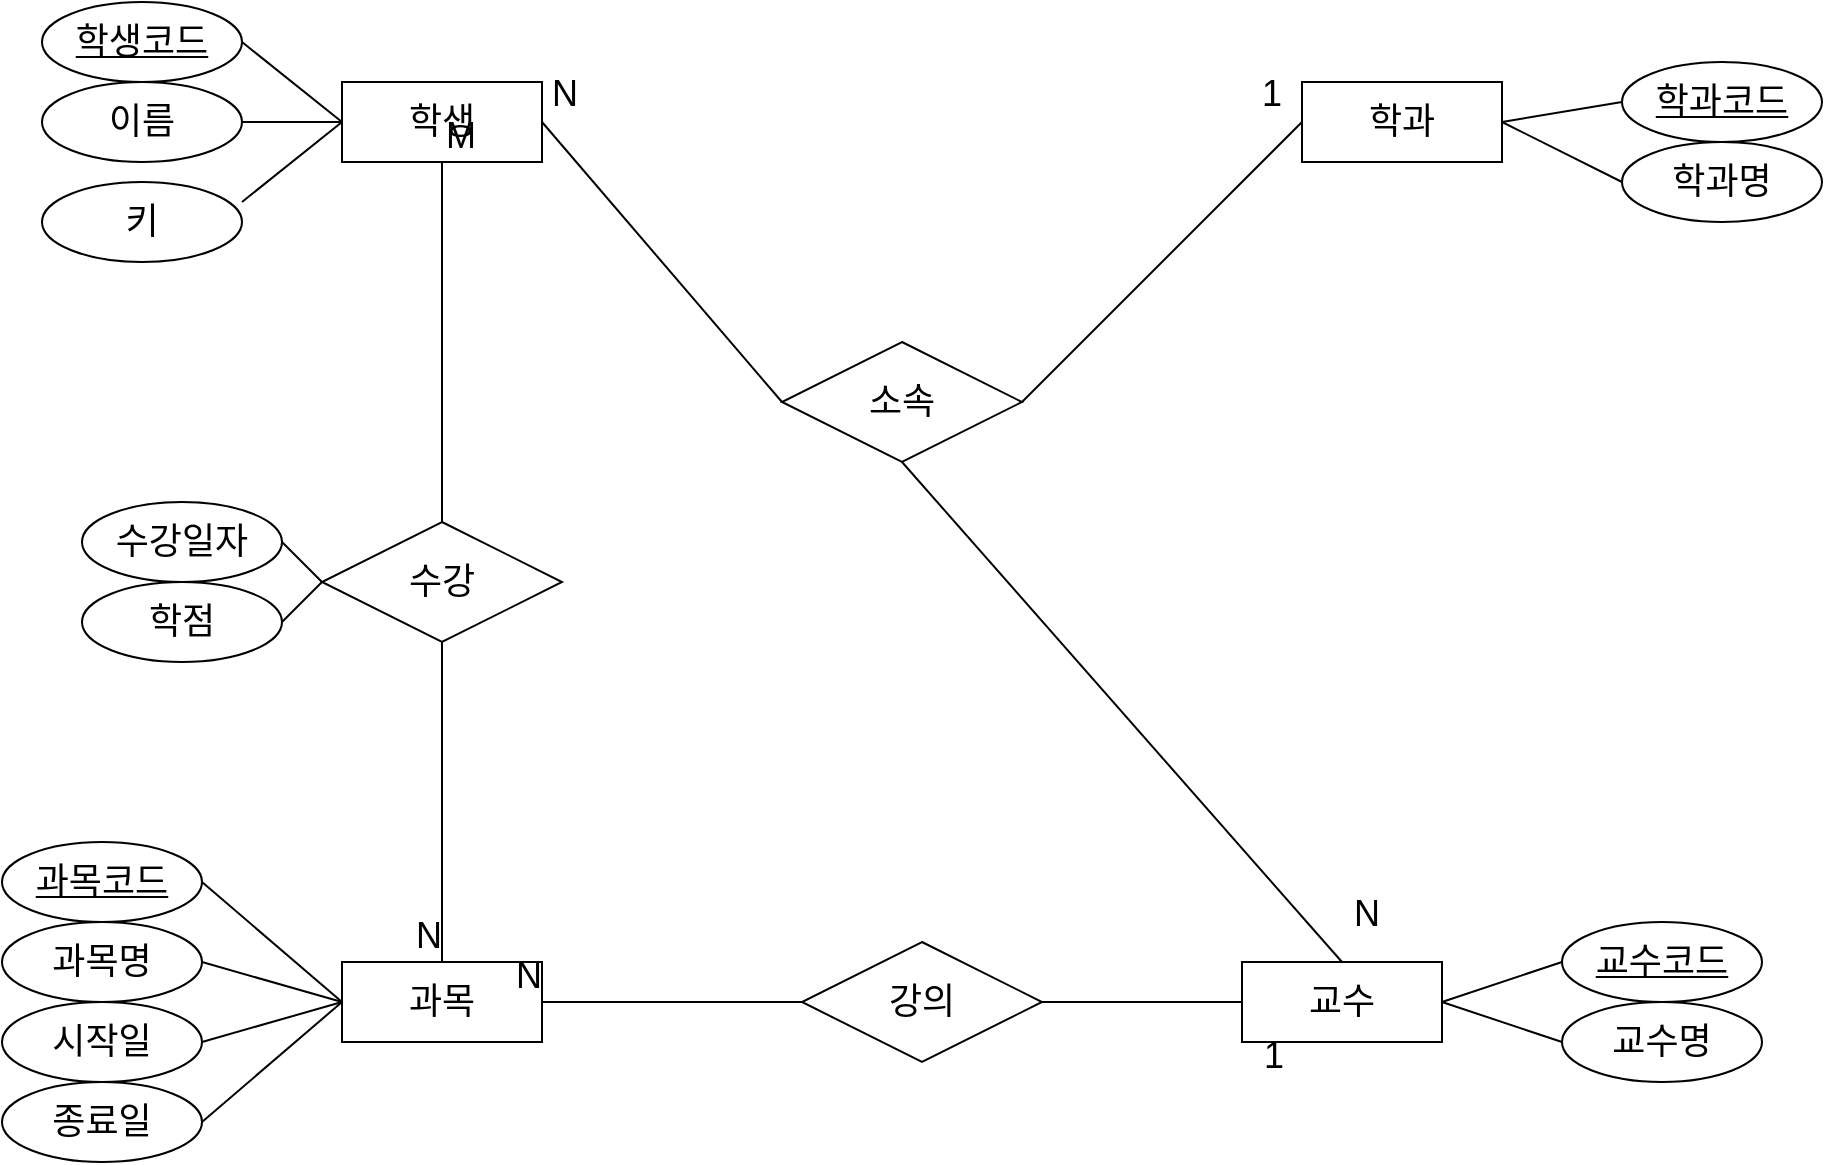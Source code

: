 <mxfile>
    <diagram id="RU61Vv3pnOPvhKAIiv8E" name="Page-1">
        <mxGraphModel grid="1" page="1" gridSize="10" guides="1" tooltips="1" connect="1" arrows="1" fold="1" pageScale="1" pageWidth="850" pageHeight="1100" math="0" shadow="0">
            <root>
                <mxCell id="0"/>
                <mxCell id="1" parent="0"/>
                <mxCell id="4" value="교수명" style="ellipse;whiteSpace=wrap;html=1;align=center;fontSize=18;" vertex="1" parent="1">
                    <mxGeometry x="790" y="570" width="100" height="40" as="geometry"/>
                </mxCell>
                <mxCell id="10" value="교수" style="whiteSpace=wrap;html=1;align=center;fontSize=18;" vertex="1" parent="1">
                    <mxGeometry x="630" y="550" width="100" height="40" as="geometry"/>
                </mxCell>
                <mxCell id="11" value="교수코드" style="ellipse;whiteSpace=wrap;html=1;align=center;fontStyle=4;fontSize=18;" vertex="1" parent="1">
                    <mxGeometry x="790" y="530" width="100" height="40" as="geometry"/>
                </mxCell>
                <mxCell id="17" value="" style="endArrow=none;html=1;rounded=0;fontSize=18;exitX=0;exitY=0.5;exitDx=0;exitDy=0;entryX=1;entryY=0.5;entryDx=0;entryDy=0;" edge="1" parent="1" source="4" target="10">
                    <mxGeometry relative="1" as="geometry">
                        <mxPoint x="830" y="260" as="sourcePoint"/>
                        <mxPoint x="720" y="360" as="targetPoint"/>
                    </mxGeometry>
                </mxCell>
                <mxCell id="18" value="" style="endArrow=none;html=1;rounded=0;fontSize=18;exitX=0;exitY=0.5;exitDx=0;exitDy=0;entryX=1;entryY=0.5;entryDx=0;entryDy=0;" edge="1" parent="1" source="11" target="10">
                    <mxGeometry relative="1" as="geometry">
                        <mxPoint x="830" y="260" as="sourcePoint"/>
                        <mxPoint x="990" y="260" as="targetPoint"/>
                    </mxGeometry>
                </mxCell>
                <mxCell id="22" value="학과명" style="ellipse;whiteSpace=wrap;html=1;align=center;fontSize=18;" vertex="1" parent="1">
                    <mxGeometry x="820" y="140" width="100" height="40" as="geometry"/>
                </mxCell>
                <mxCell id="23" value="학과" style="whiteSpace=wrap;html=1;align=center;fontSize=18;" vertex="1" parent="1">
                    <mxGeometry x="660" y="110" width="100" height="40" as="geometry"/>
                </mxCell>
                <mxCell id="24" value="학과코드" style="ellipse;whiteSpace=wrap;html=1;align=center;fontStyle=4;fontSize=18;" vertex="1" parent="1">
                    <mxGeometry x="820" y="100" width="100" height="40" as="geometry"/>
                </mxCell>
                <mxCell id="25" value="" style="endArrow=none;html=1;rounded=0;fontSize=18;exitX=0;exitY=0.5;exitDx=0;exitDy=0;entryX=1;entryY=0.5;entryDx=0;entryDy=0;" edge="1" source="22" target="23" parent="1">
                    <mxGeometry relative="1" as="geometry">
                        <mxPoint x="880" y="50" as="sourcePoint"/>
                        <mxPoint x="1040" y="50" as="targetPoint"/>
                    </mxGeometry>
                </mxCell>
                <mxCell id="26" value="" style="endArrow=none;html=1;rounded=0;fontSize=18;exitX=0;exitY=0.5;exitDx=0;exitDy=0;entryX=1;entryY=0.5;entryDx=0;entryDy=0;" edge="1" source="24" target="23" parent="1">
                    <mxGeometry relative="1" as="geometry">
                        <mxPoint x="880" y="50" as="sourcePoint"/>
                        <mxPoint x="1040" y="50" as="targetPoint"/>
                    </mxGeometry>
                </mxCell>
                <mxCell id="27" value="이름" style="ellipse;whiteSpace=wrap;html=1;align=center;fontSize=18;" vertex="1" parent="1">
                    <mxGeometry x="30" y="110" width="100" height="40" as="geometry"/>
                </mxCell>
                <mxCell id="28" value="학생" style="whiteSpace=wrap;html=1;align=center;fontSize=18;" vertex="1" parent="1">
                    <mxGeometry x="180" y="110" width="100" height="40" as="geometry"/>
                </mxCell>
                <mxCell id="29" value="학생코드" style="ellipse;whiteSpace=wrap;html=1;align=center;fontStyle=4;fontSize=18;" vertex="1" parent="1">
                    <mxGeometry x="30" y="70" width="100" height="40" as="geometry"/>
                </mxCell>
                <mxCell id="30" value="" style="endArrow=none;html=1;rounded=0;fontSize=18;exitX=1;exitY=0.5;exitDx=0;exitDy=0;entryX=0;entryY=0.5;entryDx=0;entryDy=0;" edge="1" source="27" target="28" parent="1">
                    <mxGeometry relative="1" as="geometry">
                        <mxPoint x="390" y="30" as="sourcePoint"/>
                        <mxPoint x="550" y="30" as="targetPoint"/>
                    </mxGeometry>
                </mxCell>
                <mxCell id="31" value="" style="endArrow=none;html=1;rounded=0;fontSize=18;exitX=1;exitY=0.5;exitDx=0;exitDy=0;entryX=0;entryY=0.5;entryDx=0;entryDy=0;" edge="1" source="29" target="28" parent="1">
                    <mxGeometry relative="1" as="geometry">
                        <mxPoint x="390" y="30" as="sourcePoint"/>
                        <mxPoint x="550" y="30" as="targetPoint"/>
                    </mxGeometry>
                </mxCell>
                <mxCell id="32" value="키" style="ellipse;whiteSpace=wrap;html=1;align=center;fontSize=18;" vertex="1" parent="1">
                    <mxGeometry x="30" y="160" width="100" height="40" as="geometry"/>
                </mxCell>
                <mxCell id="33" value="" style="endArrow=none;html=1;rounded=0;fontSize=18;exitX=1;exitY=0.5;exitDx=0;exitDy=0;entryX=0;entryY=0.5;entryDx=0;entryDy=0;" edge="1" parent="1" target="28">
                    <mxGeometry relative="1" as="geometry">
                        <mxPoint x="130.0" y="170" as="sourcePoint"/>
                        <mxPoint x="270" y="210" as="targetPoint"/>
                    </mxGeometry>
                </mxCell>
                <mxCell id="34" value="과목명" style="ellipse;whiteSpace=wrap;html=1;align=center;fontSize=18;" vertex="1" parent="1">
                    <mxGeometry x="10" y="530" width="100" height="40" as="geometry"/>
                </mxCell>
                <mxCell id="35" value="과목" style="whiteSpace=wrap;html=1;align=center;fontSize=18;" vertex="1" parent="1">
                    <mxGeometry x="180" y="550" width="100" height="40" as="geometry"/>
                </mxCell>
                <mxCell id="36" value="과목코드" style="ellipse;whiteSpace=wrap;html=1;align=center;fontStyle=4;fontSize=18;" vertex="1" parent="1">
                    <mxGeometry x="10" y="490" width="100" height="40" as="geometry"/>
                </mxCell>
                <mxCell id="37" value="" style="endArrow=none;html=1;rounded=0;fontSize=18;exitX=1;exitY=0.5;exitDx=0;exitDy=0;" edge="1" source="34" parent="1">
                    <mxGeometry relative="1" as="geometry">
                        <mxPoint x="470" y="500" as="sourcePoint"/>
                        <mxPoint x="180" y="570" as="targetPoint"/>
                    </mxGeometry>
                </mxCell>
                <mxCell id="38" value="" style="endArrow=none;html=1;rounded=0;fontSize=18;exitX=1;exitY=0.5;exitDx=0;exitDy=0;" edge="1" source="36" parent="1">
                    <mxGeometry relative="1" as="geometry">
                        <mxPoint x="470" y="500" as="sourcePoint"/>
                        <mxPoint x="180" y="570" as="targetPoint"/>
                    </mxGeometry>
                </mxCell>
                <mxCell id="39" value="시작일" style="ellipse;whiteSpace=wrap;html=1;align=center;fontSize=18;" vertex="1" parent="1">
                    <mxGeometry x="10" y="570" width="100" height="40" as="geometry"/>
                </mxCell>
                <mxCell id="40" value="종료일" style="ellipse;whiteSpace=wrap;html=1;align=center;fontSize=18;" vertex="1" parent="1">
                    <mxGeometry x="10" y="610" width="100" height="40" as="geometry"/>
                </mxCell>
                <mxCell id="41" value="" style="endArrow=none;html=1;rounded=0;fontSize=18;entryX=1;entryY=0.5;entryDx=0;entryDy=0;" edge="1" parent="1" target="40">
                    <mxGeometry relative="1" as="geometry">
                        <mxPoint x="180" y="570" as="sourcePoint"/>
                        <mxPoint x="310" y="520" as="targetPoint"/>
                    </mxGeometry>
                </mxCell>
                <mxCell id="42" value="" style="endArrow=none;html=1;rounded=0;fontSize=18;entryX=0;entryY=0.5;entryDx=0;entryDy=0;exitX=1;exitY=0.5;exitDx=0;exitDy=0;" edge="1" parent="1" source="39" target="35">
                    <mxGeometry relative="1" as="geometry">
                        <mxPoint x="150" y="520" as="sourcePoint"/>
                        <mxPoint x="310" y="520" as="targetPoint"/>
                    </mxGeometry>
                </mxCell>
                <mxCell id="44" value="소속" style="shape=rhombus;perimeter=rhombusPerimeter;whiteSpace=wrap;html=1;align=center;fontSize=18;" vertex="1" parent="1">
                    <mxGeometry x="400" y="240" width="120" height="60" as="geometry"/>
                </mxCell>
                <mxCell id="48" value="" style="endArrow=none;html=1;rounded=0;fontSize=18;exitX=1;exitY=0.5;exitDx=0;exitDy=0;entryX=0;entryY=0.5;entryDx=0;entryDy=0;" edge="1" parent="1" source="44" target="23">
                    <mxGeometry relative="1" as="geometry">
                        <mxPoint x="390" y="220" as="sourcePoint"/>
                        <mxPoint x="660.0" y="130.0" as="targetPoint"/>
                    </mxGeometry>
                </mxCell>
                <mxCell id="49" value="1" style="resizable=0;html=1;align=right;verticalAlign=bottom;fontSize=18;" connectable="0" vertex="1" parent="48">
                    <mxGeometry x="1" relative="1" as="geometry">
                        <mxPoint x="-10" as="offset"/>
                    </mxGeometry>
                </mxCell>
                <mxCell id="52" value="" style="endArrow=none;html=1;rounded=0;fontSize=18;exitX=0.5;exitY=1;exitDx=0;exitDy=0;entryX=0.5;entryY=0;entryDx=0;entryDy=0;" edge="1" parent="1" source="44" target="10">
                    <mxGeometry relative="1" as="geometry">
                        <mxPoint x="410" y="220" as="sourcePoint"/>
                        <mxPoint x="670" y="320" as="targetPoint"/>
                    </mxGeometry>
                </mxCell>
                <mxCell id="53" value="N" style="resizable=0;html=1;align=right;verticalAlign=bottom;fontSize=18;" connectable="0" vertex="1" parent="52">
                    <mxGeometry x="1" relative="1" as="geometry">
                        <mxPoint x="20" y="-10" as="offset"/>
                    </mxGeometry>
                </mxCell>
                <mxCell id="54" value="" style="endArrow=none;html=1;rounded=0;fontSize=18;entryX=1;entryY=0.5;entryDx=0;entryDy=0;exitX=0;exitY=0.5;exitDx=0;exitDy=0;" edge="1" parent="1" source="44" target="28">
                    <mxGeometry relative="1" as="geometry">
                        <mxPoint x="390" y="220" as="sourcePoint"/>
                        <mxPoint x="570" y="220" as="targetPoint"/>
                    </mxGeometry>
                </mxCell>
                <mxCell id="55" value="N" style="resizable=0;html=1;align=right;verticalAlign=bottom;fontSize=18;" connectable="0" vertex="1" parent="54">
                    <mxGeometry x="1" relative="1" as="geometry">
                        <mxPoint x="19" as="offset"/>
                    </mxGeometry>
                </mxCell>
                <mxCell id="56" value="강의" style="shape=rhombus;perimeter=rhombusPerimeter;whiteSpace=wrap;html=1;align=center;fontSize=18;" vertex="1" parent="1">
                    <mxGeometry x="410" y="540" width="120" height="60" as="geometry"/>
                </mxCell>
                <mxCell id="60" value="" style="endArrow=none;html=1;rounded=0;fontSize=18;exitX=0;exitY=0.5;exitDx=0;exitDy=0;entryX=1;entryY=0.5;entryDx=0;entryDy=0;" edge="1" parent="1" source="56" target="35">
                    <mxGeometry relative="1" as="geometry">
                        <mxPoint x="499.89" y="250" as="sourcePoint"/>
                        <mxPoint x="659.89" y="250" as="targetPoint"/>
                    </mxGeometry>
                </mxCell>
                <mxCell id="61" value="N" style="resizable=0;html=1;align=right;verticalAlign=bottom;fontSize=18;" connectable="0" vertex="1" parent="60">
                    <mxGeometry x="1" relative="1" as="geometry"/>
                </mxCell>
                <mxCell id="62" value="" style="endArrow=none;html=1;rounded=0;fontSize=18;exitX=1;exitY=0.5;exitDx=0;exitDy=0;entryX=0;entryY=0.5;entryDx=0;entryDy=0;" edge="1" parent="1" source="56" target="10">
                    <mxGeometry relative="1" as="geometry">
                        <mxPoint x="489.89" y="440" as="sourcePoint"/>
                        <mxPoint x="749.89" y="390" as="targetPoint"/>
                    </mxGeometry>
                </mxCell>
                <mxCell id="63" value="1" style="resizable=0;html=1;align=right;verticalAlign=bottom;fontSize=18;" connectable="0" vertex="1" parent="62">
                    <mxGeometry x="1" relative="1" as="geometry">
                        <mxPoint x="21" y="40" as="offset"/>
                    </mxGeometry>
                </mxCell>
                <mxCell id="66" value="" style="endArrow=none;html=1;rounded=0;fontSize=18;exitX=0.5;exitY=1;exitDx=0;exitDy=0;entryX=0.5;entryY=0;entryDx=0;entryDy=0;" edge="1" parent="1" source="28" target="35">
                    <mxGeometry relative="1" as="geometry">
                        <mxPoint x="410" y="500" as="sourcePoint"/>
                        <mxPoint x="300" y="610" as="targetPoint"/>
                    </mxGeometry>
                </mxCell>
                <mxCell id="67" value="M" style="resizable=0;html=1;align=left;verticalAlign=bottom;fontSize=18;" connectable="0" vertex="1" parent="66">
                    <mxGeometry x="-1" relative="1" as="geometry"/>
                </mxCell>
                <mxCell id="68" value="N" style="resizable=0;html=1;align=right;verticalAlign=bottom;fontSize=18;" connectable="0" vertex="1" parent="66">
                    <mxGeometry x="1" relative="1" as="geometry"/>
                </mxCell>
                <mxCell id="65" value="수강" style="shape=rhombus;perimeter=rhombusPerimeter;whiteSpace=wrap;html=1;align=center;fontSize=18;" vertex="1" parent="1">
                    <mxGeometry x="170" y="330" width="120" height="60" as="geometry"/>
                </mxCell>
                <mxCell id="69" value="수강일자" style="ellipse;whiteSpace=wrap;html=1;align=center;fontSize=18;" vertex="1" parent="1">
                    <mxGeometry x="50" y="320" width="100" height="40" as="geometry"/>
                </mxCell>
                <mxCell id="70" value="학점" style="ellipse;whiteSpace=wrap;html=1;align=center;fontSize=18;" vertex="1" parent="1">
                    <mxGeometry x="50" y="360" width="100" height="40" as="geometry"/>
                </mxCell>
                <mxCell id="71" value="" style="endArrow=none;html=1;rounded=0;fontSize=18;exitX=1;exitY=0.5;exitDx=0;exitDy=0;entryX=0;entryY=0.5;entryDx=0;entryDy=0;" edge="1" parent="1" source="69" target="65">
                    <mxGeometry relative="1" as="geometry">
                        <mxPoint x="370" y="430" as="sourcePoint"/>
                        <mxPoint x="530" y="430" as="targetPoint"/>
                    </mxGeometry>
                </mxCell>
                <mxCell id="72" value="" style="endArrow=none;html=1;rounded=0;fontSize=18;exitX=1;exitY=0.5;exitDx=0;exitDy=0;entryX=0;entryY=0.5;entryDx=0;entryDy=0;" edge="1" parent="1" source="70" target="65">
                    <mxGeometry relative="1" as="geometry">
                        <mxPoint x="370" y="430" as="sourcePoint"/>
                        <mxPoint x="530" y="430" as="targetPoint"/>
                    </mxGeometry>
                </mxCell>
            </root>
        </mxGraphModel>
    </diagram>
    <diagram id="nMCfsMg-hhaPygxrKlz3" name="Page-2">
        <mxGraphModel dx="666" dy="735" grid="1" gridSize="10" guides="1" tooltips="1" connect="1" arrows="1" fold="1" page="1" pageScale="1" pageWidth="850" pageHeight="1100" math="0" shadow="0">
            <root>
                <mxCell id="0"/>
                <mxCell id="1" parent="0"/>
                <mxCell id="B39V9PqJJ4Yyy4w_a4JE-1" value="학생" style="shape=table;startSize=30;container=1;collapsible=1;childLayout=tableLayout;fixedRows=1;rowLines=0;fontStyle=1;align=center;resizeLast=1;fontSize=18;" vertex="1" parent="1">
                    <mxGeometry x="100" y="60" width="180" height="150" as="geometry"/>
                </mxCell>
                <mxCell id="B39V9PqJJ4Yyy4w_a4JE-2" value="" style="shape=tableRow;horizontal=0;startSize=0;swimlaneHead=0;swimlaneBody=0;fillColor=none;collapsible=0;dropTarget=0;points=[[0,0.5],[1,0.5]];portConstraint=eastwest;top=0;left=0;right=0;bottom=0;fontSize=18;" vertex="1" parent="B39V9PqJJ4Yyy4w_a4JE-1">
                    <mxGeometry y="30" width="180" height="30" as="geometry"/>
                </mxCell>
                <mxCell id="B39V9PqJJ4Yyy4w_a4JE-3" value="PK" style="shape=partialRectangle;connectable=0;fillColor=none;top=0;left=0;bottom=0;right=0;fontStyle=1;overflow=hidden;fontSize=18;" vertex="1" parent="B39V9PqJJ4Yyy4w_a4JE-2">
                    <mxGeometry width="60" height="30" as="geometry">
                        <mxRectangle width="60" height="30" as="alternateBounds"/>
                    </mxGeometry>
                </mxCell>
                <mxCell id="B39V9PqJJ4Yyy4w_a4JE-4" value="학번" style="shape=partialRectangle;connectable=0;fillColor=none;top=0;left=0;bottom=0;right=0;align=left;spacingLeft=6;fontStyle=5;overflow=hidden;fontSize=18;" vertex="1" parent="B39V9PqJJ4Yyy4w_a4JE-2">
                    <mxGeometry x="60" width="120" height="30" as="geometry">
                        <mxRectangle width="120" height="30" as="alternateBounds"/>
                    </mxGeometry>
                </mxCell>
                <mxCell id="B39V9PqJJ4Yyy4w_a4JE-5" value="" style="shape=tableRow;horizontal=0;startSize=0;swimlaneHead=0;swimlaneBody=0;fillColor=none;collapsible=0;dropTarget=0;points=[[0,0.5],[1,0.5]];portConstraint=eastwest;top=0;left=0;right=0;bottom=1;fontSize=18;" vertex="1" parent="B39V9PqJJ4Yyy4w_a4JE-1">
                    <mxGeometry y="60" width="180" height="30" as="geometry"/>
                </mxCell>
                <mxCell id="B39V9PqJJ4Yyy4w_a4JE-6" value="FK" style="shape=partialRectangle;connectable=0;fillColor=none;top=0;left=0;bottom=0;right=0;fontStyle=1;overflow=hidden;fontSize=18;" vertex="1" parent="B39V9PqJJ4Yyy4w_a4JE-5">
                    <mxGeometry width="60" height="30" as="geometry">
                        <mxRectangle width="60" height="30" as="alternateBounds"/>
                    </mxGeometry>
                </mxCell>
                <mxCell id="B39V9PqJJ4Yyy4w_a4JE-7" value="학과코드" style="shape=partialRectangle;connectable=0;fillColor=none;top=0;left=0;bottom=0;right=0;align=left;spacingLeft=6;fontStyle=5;overflow=hidden;fontSize=18;" vertex="1" parent="B39V9PqJJ4Yyy4w_a4JE-5">
                    <mxGeometry x="60" width="120" height="30" as="geometry">
                        <mxRectangle width="120" height="30" as="alternateBounds"/>
                    </mxGeometry>
                </mxCell>
                <mxCell id="B39V9PqJJ4Yyy4w_a4JE-8" value="" style="shape=tableRow;horizontal=0;startSize=0;swimlaneHead=0;swimlaneBody=0;fillColor=none;collapsible=0;dropTarget=0;points=[[0,0.5],[1,0.5]];portConstraint=eastwest;top=0;left=0;right=0;bottom=0;fontSize=18;" vertex="1" parent="B39V9PqJJ4Yyy4w_a4JE-1">
                    <mxGeometry y="90" width="180" height="30" as="geometry"/>
                </mxCell>
                <mxCell id="B39V9PqJJ4Yyy4w_a4JE-9" value="" style="shape=partialRectangle;connectable=0;fillColor=none;top=0;left=0;bottom=0;right=0;editable=1;overflow=hidden;fontSize=18;" vertex="1" parent="B39V9PqJJ4Yyy4w_a4JE-8">
                    <mxGeometry width="60" height="30" as="geometry">
                        <mxRectangle width="60" height="30" as="alternateBounds"/>
                    </mxGeometry>
                </mxCell>
                <mxCell id="B39V9PqJJ4Yyy4w_a4JE-10" value="이름" style="shape=partialRectangle;connectable=0;fillColor=none;top=0;left=0;bottom=0;right=0;align=left;spacingLeft=6;overflow=hidden;fontSize=18;" vertex="1" parent="B39V9PqJJ4Yyy4w_a4JE-8">
                    <mxGeometry x="60" width="120" height="30" as="geometry">
                        <mxRectangle width="120" height="30" as="alternateBounds"/>
                    </mxGeometry>
                </mxCell>
                <mxCell id="B39V9PqJJ4Yyy4w_a4JE-11" value="" style="shape=tableRow;horizontal=0;startSize=0;swimlaneHead=0;swimlaneBody=0;fillColor=none;collapsible=0;dropTarget=0;points=[[0,0.5],[1,0.5]];portConstraint=eastwest;top=0;left=0;right=0;bottom=0;fontSize=18;" vertex="1" parent="B39V9PqJJ4Yyy4w_a4JE-1">
                    <mxGeometry y="120" width="180" height="30" as="geometry"/>
                </mxCell>
                <mxCell id="B39V9PqJJ4Yyy4w_a4JE-12" value="" style="shape=partialRectangle;connectable=0;fillColor=none;top=0;left=0;bottom=0;right=0;editable=1;overflow=hidden;fontSize=18;" vertex="1" parent="B39V9PqJJ4Yyy4w_a4JE-11">
                    <mxGeometry width="60" height="30" as="geometry">
                        <mxRectangle width="60" height="30" as="alternateBounds"/>
                    </mxGeometry>
                </mxCell>
                <mxCell id="B39V9PqJJ4Yyy4w_a4JE-13" value="키" style="shape=partialRectangle;connectable=0;fillColor=none;top=0;left=0;bottom=0;right=0;align=left;spacingLeft=6;overflow=hidden;fontSize=18;" vertex="1" parent="B39V9PqJJ4Yyy4w_a4JE-11">
                    <mxGeometry x="60" width="120" height="30" as="geometry">
                        <mxRectangle width="120" height="30" as="alternateBounds"/>
                    </mxGeometry>
                </mxCell>
                <mxCell id="B39V9PqJJ4Yyy4w_a4JE-14" value="학과" style="shape=table;startSize=30;container=1;collapsible=1;childLayout=tableLayout;fixedRows=1;rowLines=0;fontStyle=1;align=center;resizeLast=1;fontSize=18;" vertex="1" parent="1">
                    <mxGeometry x="460" y="90" width="180" height="90" as="geometry"/>
                </mxCell>
                <mxCell id="B39V9PqJJ4Yyy4w_a4JE-15" value="" style="shape=tableRow;horizontal=0;startSize=0;swimlaneHead=0;swimlaneBody=0;fillColor=none;collapsible=0;dropTarget=0;points=[[0,0.5],[1,0.5]];portConstraint=eastwest;top=0;left=0;right=0;bottom=1;fontSize=18;" vertex="1" parent="B39V9PqJJ4Yyy4w_a4JE-14">
                    <mxGeometry y="30" width="180" height="30" as="geometry"/>
                </mxCell>
                <mxCell id="B39V9PqJJ4Yyy4w_a4JE-16" value="PK" style="shape=partialRectangle;connectable=0;fillColor=none;top=0;left=0;bottom=0;right=0;fontStyle=1;overflow=hidden;fontSize=18;" vertex="1" parent="B39V9PqJJ4Yyy4w_a4JE-15">
                    <mxGeometry width="30" height="30" as="geometry">
                        <mxRectangle width="30" height="30" as="alternateBounds"/>
                    </mxGeometry>
                </mxCell>
                <mxCell id="B39V9PqJJ4Yyy4w_a4JE-17" value="학과코드" style="shape=partialRectangle;connectable=0;fillColor=none;top=0;left=0;bottom=0;right=0;align=left;spacingLeft=6;fontStyle=5;overflow=hidden;fontSize=18;" vertex="1" parent="B39V9PqJJ4Yyy4w_a4JE-15">
                    <mxGeometry x="30" width="150" height="30" as="geometry">
                        <mxRectangle width="150" height="30" as="alternateBounds"/>
                    </mxGeometry>
                </mxCell>
                <mxCell id="B39V9PqJJ4Yyy4w_a4JE-18" value="" style="shape=tableRow;horizontal=0;startSize=0;swimlaneHead=0;swimlaneBody=0;fillColor=none;collapsible=0;dropTarget=0;points=[[0,0.5],[1,0.5]];portConstraint=eastwest;top=0;left=0;right=0;bottom=0;fontSize=18;" vertex="1" parent="B39V9PqJJ4Yyy4w_a4JE-14">
                    <mxGeometry y="60" width="180" height="30" as="geometry"/>
                </mxCell>
                <mxCell id="B39V9PqJJ4Yyy4w_a4JE-19" value="" style="shape=partialRectangle;connectable=0;fillColor=none;top=0;left=0;bottom=0;right=0;editable=1;overflow=hidden;fontSize=18;" vertex="1" parent="B39V9PqJJ4Yyy4w_a4JE-18">
                    <mxGeometry width="30" height="30" as="geometry">
                        <mxRectangle width="30" height="30" as="alternateBounds"/>
                    </mxGeometry>
                </mxCell>
                <mxCell id="B39V9PqJJ4Yyy4w_a4JE-20" value="학과명" style="shape=partialRectangle;connectable=0;fillColor=none;top=0;left=0;bottom=0;right=0;align=left;spacingLeft=6;overflow=hidden;fontSize=18;" vertex="1" parent="B39V9PqJJ4Yyy4w_a4JE-18">
                    <mxGeometry x="30" width="150" height="30" as="geometry">
                        <mxRectangle width="150" height="30" as="alternateBounds"/>
                    </mxGeometry>
                </mxCell>
                <mxCell id="B39V9PqJJ4Yyy4w_a4JE-41" value="과목" style="shape=table;startSize=30;container=1;collapsible=1;childLayout=tableLayout;fixedRows=1;rowLines=0;fontStyle=1;align=center;resizeLast=1;fontSize=18;" vertex="1" parent="1">
                    <mxGeometry x="100" y="475" width="180" height="180" as="geometry"/>
                </mxCell>
                <mxCell id="B39V9PqJJ4Yyy4w_a4JE-42" value="" style="shape=tableRow;horizontal=0;startSize=0;swimlaneHead=0;swimlaneBody=0;fillColor=none;collapsible=0;dropTarget=0;points=[[0,0.5],[1,0.5]];portConstraint=eastwest;top=0;left=0;right=0;bottom=1;fontSize=18;" vertex="1" parent="B39V9PqJJ4Yyy4w_a4JE-41">
                    <mxGeometry y="30" width="180" height="30" as="geometry"/>
                </mxCell>
                <mxCell id="B39V9PqJJ4Yyy4w_a4JE-43" value="PK" style="shape=partialRectangle;connectable=0;fillColor=none;top=0;left=0;bottom=0;right=0;fontStyle=1;overflow=hidden;fontSize=18;" vertex="1" parent="B39V9PqJJ4Yyy4w_a4JE-42">
                    <mxGeometry width="30" height="30" as="geometry">
                        <mxRectangle width="30" height="30" as="alternateBounds"/>
                    </mxGeometry>
                </mxCell>
                <mxCell id="B39V9PqJJ4Yyy4w_a4JE-44" value="과목코드" style="shape=partialRectangle;connectable=0;fillColor=none;top=0;left=0;bottom=0;right=0;align=left;spacingLeft=6;fontStyle=5;overflow=hidden;fontSize=18;" vertex="1" parent="B39V9PqJJ4Yyy4w_a4JE-42">
                    <mxGeometry x="30" width="150" height="30" as="geometry">
                        <mxRectangle width="150" height="30" as="alternateBounds"/>
                    </mxGeometry>
                </mxCell>
                <mxCell id="yn7eABBZWgNtYIf6d_n2-34" value="" style="shape=tableRow;horizontal=0;startSize=0;swimlaneHead=0;swimlaneBody=0;fillColor=none;collapsible=0;dropTarget=0;points=[[0,0.5],[1,0.5]];portConstraint=eastwest;top=0;left=0;right=0;bottom=1;fontSize=18;" vertex="1" parent="B39V9PqJJ4Yyy4w_a4JE-41">
                    <mxGeometry y="60" width="180" height="30" as="geometry"/>
                </mxCell>
                <mxCell id="yn7eABBZWgNtYIf6d_n2-35" value="FK" style="shape=partialRectangle;connectable=0;fillColor=none;top=0;left=0;bottom=0;right=0;fontStyle=1;overflow=hidden;fontSize=18;" vertex="1" parent="yn7eABBZWgNtYIf6d_n2-34">
                    <mxGeometry width="30" height="30" as="geometry">
                        <mxRectangle width="30" height="30" as="alternateBounds"/>
                    </mxGeometry>
                </mxCell>
                <mxCell id="yn7eABBZWgNtYIf6d_n2-36" value="교수코드" style="shape=partialRectangle;connectable=0;fillColor=none;top=0;left=0;bottom=0;right=0;align=left;spacingLeft=6;fontStyle=5;overflow=hidden;fontSize=18;" vertex="1" parent="yn7eABBZWgNtYIf6d_n2-34">
                    <mxGeometry x="30" width="150" height="30" as="geometry">
                        <mxRectangle width="150" height="30" as="alternateBounds"/>
                    </mxGeometry>
                </mxCell>
                <mxCell id="B39V9PqJJ4Yyy4w_a4JE-45" value="" style="shape=tableRow;horizontal=0;startSize=0;swimlaneHead=0;swimlaneBody=0;fillColor=none;collapsible=0;dropTarget=0;points=[[0,0.5],[1,0.5]];portConstraint=eastwest;top=0;left=0;right=0;bottom=0;fontSize=18;" vertex="1" parent="B39V9PqJJ4Yyy4w_a4JE-41">
                    <mxGeometry y="90" width="180" height="30" as="geometry"/>
                </mxCell>
                <mxCell id="B39V9PqJJ4Yyy4w_a4JE-46" value="" style="shape=partialRectangle;connectable=0;fillColor=none;top=0;left=0;bottom=0;right=0;editable=1;overflow=hidden;fontSize=18;" vertex="1" parent="B39V9PqJJ4Yyy4w_a4JE-45">
                    <mxGeometry width="30" height="30" as="geometry">
                        <mxRectangle width="30" height="30" as="alternateBounds"/>
                    </mxGeometry>
                </mxCell>
                <mxCell id="B39V9PqJJ4Yyy4w_a4JE-47" value="과목명" style="shape=partialRectangle;connectable=0;fillColor=none;top=0;left=0;bottom=0;right=0;align=left;spacingLeft=6;overflow=hidden;fontSize=18;" vertex="1" parent="B39V9PqJJ4Yyy4w_a4JE-45">
                    <mxGeometry x="30" width="150" height="30" as="geometry">
                        <mxRectangle width="150" height="30" as="alternateBounds"/>
                    </mxGeometry>
                </mxCell>
                <mxCell id="B39V9PqJJ4Yyy4w_a4JE-48" value="" style="shape=tableRow;horizontal=0;startSize=0;swimlaneHead=0;swimlaneBody=0;fillColor=none;collapsible=0;dropTarget=0;points=[[0,0.5],[1,0.5]];portConstraint=eastwest;top=0;left=0;right=0;bottom=0;fontSize=18;" vertex="1" parent="B39V9PqJJ4Yyy4w_a4JE-41">
                    <mxGeometry y="120" width="180" height="30" as="geometry"/>
                </mxCell>
                <mxCell id="B39V9PqJJ4Yyy4w_a4JE-49" value="" style="shape=partialRectangle;connectable=0;fillColor=none;top=0;left=0;bottom=0;right=0;editable=1;overflow=hidden;fontSize=18;" vertex="1" parent="B39V9PqJJ4Yyy4w_a4JE-48">
                    <mxGeometry width="30" height="30" as="geometry">
                        <mxRectangle width="30" height="30" as="alternateBounds"/>
                    </mxGeometry>
                </mxCell>
                <mxCell id="B39V9PqJJ4Yyy4w_a4JE-50" value="시작일" style="shape=partialRectangle;connectable=0;fillColor=none;top=0;left=0;bottom=0;right=0;align=left;spacingLeft=6;overflow=hidden;fontSize=18;" vertex="1" parent="B39V9PqJJ4Yyy4w_a4JE-48">
                    <mxGeometry x="30" width="150" height="30" as="geometry">
                        <mxRectangle width="150" height="30" as="alternateBounds"/>
                    </mxGeometry>
                </mxCell>
                <mxCell id="B39V9PqJJ4Yyy4w_a4JE-51" value="" style="shape=tableRow;horizontal=0;startSize=0;swimlaneHead=0;swimlaneBody=0;fillColor=none;collapsible=0;dropTarget=0;points=[[0,0.5],[1,0.5]];portConstraint=eastwest;top=0;left=0;right=0;bottom=0;fontSize=18;" vertex="1" parent="B39V9PqJJ4Yyy4w_a4JE-41">
                    <mxGeometry y="150" width="180" height="30" as="geometry"/>
                </mxCell>
                <mxCell id="B39V9PqJJ4Yyy4w_a4JE-52" value="" style="shape=partialRectangle;connectable=0;fillColor=none;top=0;left=0;bottom=0;right=0;editable=1;overflow=hidden;fontSize=18;" vertex="1" parent="B39V9PqJJ4Yyy4w_a4JE-51">
                    <mxGeometry width="30" height="30" as="geometry">
                        <mxRectangle width="30" height="30" as="alternateBounds"/>
                    </mxGeometry>
                </mxCell>
                <mxCell id="B39V9PqJJ4Yyy4w_a4JE-53" value="종료일" style="shape=partialRectangle;connectable=0;fillColor=none;top=0;left=0;bottom=0;right=0;align=left;spacingLeft=6;overflow=hidden;fontSize=18;" vertex="1" parent="B39V9PqJJ4Yyy4w_a4JE-51">
                    <mxGeometry x="30" width="150" height="30" as="geometry">
                        <mxRectangle width="150" height="30" as="alternateBounds"/>
                    </mxGeometry>
                </mxCell>
                <mxCell id="yn7eABBZWgNtYIf6d_n2-1" value="교수" style="shape=table;startSize=30;container=1;collapsible=1;childLayout=tableLayout;fixedRows=1;rowLines=0;fontStyle=1;align=center;resizeLast=1;fontSize=18;" vertex="1" parent="1">
                    <mxGeometry x="460" y="505" width="180" height="120" as="geometry"/>
                </mxCell>
                <mxCell id="yn7eABBZWgNtYIf6d_n2-2" value="" style="shape=tableRow;horizontal=0;startSize=0;swimlaneHead=0;swimlaneBody=0;fillColor=none;collapsible=0;dropTarget=0;points=[[0,0.5],[1,0.5]];portConstraint=eastwest;top=0;left=0;right=0;bottom=0;fontSize=18;" vertex="1" parent="yn7eABBZWgNtYIf6d_n2-1">
                    <mxGeometry y="30" width="180" height="30" as="geometry"/>
                </mxCell>
                <mxCell id="yn7eABBZWgNtYIf6d_n2-3" value="PK" style="shape=partialRectangle;connectable=0;fillColor=none;top=0;left=0;bottom=0;right=0;fontStyle=1;overflow=hidden;fontSize=18;" vertex="1" parent="yn7eABBZWgNtYIf6d_n2-2">
                    <mxGeometry width="60" height="30" as="geometry">
                        <mxRectangle width="60" height="30" as="alternateBounds"/>
                    </mxGeometry>
                </mxCell>
                <mxCell id="yn7eABBZWgNtYIf6d_n2-4" value="교수코드" style="shape=partialRectangle;connectable=0;fillColor=none;top=0;left=0;bottom=0;right=0;align=left;spacingLeft=6;fontStyle=5;overflow=hidden;fontSize=18;" vertex="1" parent="yn7eABBZWgNtYIf6d_n2-2">
                    <mxGeometry x="60" width="120" height="30" as="geometry">
                        <mxRectangle width="120" height="30" as="alternateBounds"/>
                    </mxGeometry>
                </mxCell>
                <mxCell id="yn7eABBZWgNtYIf6d_n2-5" value="" style="shape=tableRow;horizontal=0;startSize=0;swimlaneHead=0;swimlaneBody=0;fillColor=none;collapsible=0;dropTarget=0;points=[[0,0.5],[1,0.5]];portConstraint=eastwest;top=0;left=0;right=0;bottom=1;fontSize=18;" vertex="1" parent="yn7eABBZWgNtYIf6d_n2-1">
                    <mxGeometry y="60" width="180" height="30" as="geometry"/>
                </mxCell>
                <mxCell id="yn7eABBZWgNtYIf6d_n2-6" value="FK" style="shape=partialRectangle;connectable=0;fillColor=none;top=0;left=0;bottom=0;right=0;fontStyle=1;overflow=hidden;fontSize=18;" vertex="1" parent="yn7eABBZWgNtYIf6d_n2-5">
                    <mxGeometry width="60" height="30" as="geometry">
                        <mxRectangle width="60" height="30" as="alternateBounds"/>
                    </mxGeometry>
                </mxCell>
                <mxCell id="yn7eABBZWgNtYIf6d_n2-7" value="학과코드" style="shape=partialRectangle;connectable=0;fillColor=none;top=0;left=0;bottom=0;right=0;align=left;spacingLeft=6;fontStyle=5;overflow=hidden;fontSize=18;" vertex="1" parent="yn7eABBZWgNtYIf6d_n2-5">
                    <mxGeometry x="60" width="120" height="30" as="geometry">
                        <mxRectangle width="120" height="30" as="alternateBounds"/>
                    </mxGeometry>
                </mxCell>
                <mxCell id="yn7eABBZWgNtYIf6d_n2-8" value="" style="shape=tableRow;horizontal=0;startSize=0;swimlaneHead=0;swimlaneBody=0;fillColor=none;collapsible=0;dropTarget=0;points=[[0,0.5],[1,0.5]];portConstraint=eastwest;top=0;left=0;right=0;bottom=0;fontSize=18;" vertex="1" parent="yn7eABBZWgNtYIf6d_n2-1">
                    <mxGeometry y="90" width="180" height="30" as="geometry"/>
                </mxCell>
                <mxCell id="yn7eABBZWgNtYIf6d_n2-9" value="" style="shape=partialRectangle;connectable=0;fillColor=none;top=0;left=0;bottom=0;right=0;editable=1;overflow=hidden;fontSize=18;" vertex="1" parent="yn7eABBZWgNtYIf6d_n2-8">
                    <mxGeometry width="60" height="30" as="geometry">
                        <mxRectangle width="60" height="30" as="alternateBounds"/>
                    </mxGeometry>
                </mxCell>
                <mxCell id="yn7eABBZWgNtYIf6d_n2-10" value="교수명" style="shape=partialRectangle;connectable=0;fillColor=none;top=0;left=0;bottom=0;right=0;align=left;spacingLeft=6;overflow=hidden;fontSize=18;" vertex="1" parent="yn7eABBZWgNtYIf6d_n2-8">
                    <mxGeometry x="60" width="120" height="30" as="geometry">
                        <mxRectangle width="120" height="30" as="alternateBounds"/>
                    </mxGeometry>
                </mxCell>
                <mxCell id="yn7eABBZWgNtYIf6d_n2-14" value="수강" style="shape=table;startSize=30;container=1;collapsible=1;childLayout=tableLayout;fixedRows=1;rowLines=0;fontStyle=1;align=center;resizeLast=1;fontSize=18;" vertex="1" parent="1">
                    <mxGeometry x="100" y="250" width="180" height="180" as="geometry"/>
                </mxCell>
                <mxCell id="yn7eABBZWgNtYIf6d_n2-15" value="" style="shape=tableRow;horizontal=0;startSize=0;swimlaneHead=0;swimlaneBody=0;fillColor=none;collapsible=0;dropTarget=0;points=[[0,0.5],[1,0.5]];portConstraint=eastwest;top=0;left=0;right=0;bottom=0;fontSize=18;" vertex="1" parent="yn7eABBZWgNtYIf6d_n2-14">
                    <mxGeometry y="30" width="180" height="30" as="geometry"/>
                </mxCell>
                <mxCell id="yn7eABBZWgNtYIf6d_n2-16" value="PK" style="shape=partialRectangle;connectable=0;fillColor=none;top=0;left=0;bottom=0;right=0;fontStyle=1;overflow=hidden;fontSize=18;" vertex="1" parent="yn7eABBZWgNtYIf6d_n2-15">
                    <mxGeometry width="60" height="30" as="geometry">
                        <mxRectangle width="60" height="30" as="alternateBounds"/>
                    </mxGeometry>
                </mxCell>
                <mxCell id="yn7eABBZWgNtYIf6d_n2-17" value="수강코드" style="shape=partialRectangle;connectable=0;fillColor=none;top=0;left=0;bottom=0;right=0;align=left;spacingLeft=6;fontStyle=5;overflow=hidden;fontSize=18;" vertex="1" parent="yn7eABBZWgNtYIf6d_n2-15">
                    <mxGeometry x="60" width="120" height="30" as="geometry">
                        <mxRectangle width="120" height="30" as="alternateBounds"/>
                    </mxGeometry>
                </mxCell>
                <mxCell id="yn7eABBZWgNtYIf6d_n2-18" value="" style="shape=tableRow;horizontal=0;startSize=0;swimlaneHead=0;swimlaneBody=0;fillColor=none;collapsible=0;dropTarget=0;points=[[0,0.5],[1,0.5]];portConstraint=eastwest;top=0;left=0;right=0;bottom=1;fontSize=18;" vertex="1" parent="yn7eABBZWgNtYIf6d_n2-14">
                    <mxGeometry y="60" width="180" height="30" as="geometry"/>
                </mxCell>
                <mxCell id="yn7eABBZWgNtYIf6d_n2-19" value="FK" style="shape=partialRectangle;connectable=0;fillColor=none;top=0;left=0;bottom=0;right=0;fontStyle=1;overflow=hidden;fontSize=18;" vertex="1" parent="yn7eABBZWgNtYIf6d_n2-18">
                    <mxGeometry width="60" height="30" as="geometry">
                        <mxRectangle width="60" height="30" as="alternateBounds"/>
                    </mxGeometry>
                </mxCell>
                <mxCell id="yn7eABBZWgNtYIf6d_n2-20" value="학번" style="shape=partialRectangle;connectable=0;fillColor=none;top=0;left=0;bottom=0;right=0;align=left;spacingLeft=6;fontStyle=5;overflow=hidden;fontSize=18;" vertex="1" parent="yn7eABBZWgNtYIf6d_n2-18">
                    <mxGeometry x="60" width="120" height="30" as="geometry">
                        <mxRectangle width="120" height="30" as="alternateBounds"/>
                    </mxGeometry>
                </mxCell>
                <mxCell id="yn7eABBZWgNtYIf6d_n2-27" value="" style="shape=tableRow;horizontal=0;startSize=0;swimlaneHead=0;swimlaneBody=0;fillColor=none;collapsible=0;dropTarget=0;points=[[0,0.5],[1,0.5]];portConstraint=eastwest;top=0;left=0;right=0;bottom=1;fontSize=18;" vertex="1" parent="yn7eABBZWgNtYIf6d_n2-14">
                    <mxGeometry y="90" width="180" height="30" as="geometry"/>
                </mxCell>
                <mxCell id="yn7eABBZWgNtYIf6d_n2-28" value="FK" style="shape=partialRectangle;connectable=0;fillColor=none;top=0;left=0;bottom=0;right=0;fontStyle=1;overflow=hidden;fontSize=18;" vertex="1" parent="yn7eABBZWgNtYIf6d_n2-27">
                    <mxGeometry width="60" height="30" as="geometry">
                        <mxRectangle width="60" height="30" as="alternateBounds"/>
                    </mxGeometry>
                </mxCell>
                <mxCell id="yn7eABBZWgNtYIf6d_n2-29" value="과목코드" style="shape=partialRectangle;connectable=0;fillColor=none;top=0;left=0;bottom=0;right=0;align=left;spacingLeft=6;fontStyle=5;overflow=hidden;fontSize=18;" vertex="1" parent="yn7eABBZWgNtYIf6d_n2-27">
                    <mxGeometry x="60" width="120" height="30" as="geometry">
                        <mxRectangle width="120" height="30" as="alternateBounds"/>
                    </mxGeometry>
                </mxCell>
                <mxCell id="yn7eABBZWgNtYIf6d_n2-21" value="" style="shape=tableRow;horizontal=0;startSize=0;swimlaneHead=0;swimlaneBody=0;fillColor=none;collapsible=0;dropTarget=0;points=[[0,0.5],[1,0.5]];portConstraint=eastwest;top=0;left=0;right=0;bottom=0;fontSize=18;" vertex="1" parent="yn7eABBZWgNtYIf6d_n2-14">
                    <mxGeometry y="120" width="180" height="30" as="geometry"/>
                </mxCell>
                <mxCell id="yn7eABBZWgNtYIf6d_n2-22" value="" style="shape=partialRectangle;connectable=0;fillColor=none;top=0;left=0;bottom=0;right=0;editable=1;overflow=hidden;fontSize=18;" vertex="1" parent="yn7eABBZWgNtYIf6d_n2-21">
                    <mxGeometry width="60" height="30" as="geometry">
                        <mxRectangle width="60" height="30" as="alternateBounds"/>
                    </mxGeometry>
                </mxCell>
                <mxCell id="yn7eABBZWgNtYIf6d_n2-23" value="수강일자" style="shape=partialRectangle;connectable=0;fillColor=none;top=0;left=0;bottom=0;right=0;align=left;spacingLeft=6;overflow=hidden;fontSize=18;" vertex="1" parent="yn7eABBZWgNtYIf6d_n2-21">
                    <mxGeometry x="60" width="120" height="30" as="geometry">
                        <mxRectangle width="120" height="30" as="alternateBounds"/>
                    </mxGeometry>
                </mxCell>
                <mxCell id="yn7eABBZWgNtYIf6d_n2-24" value="" style="shape=tableRow;horizontal=0;startSize=0;swimlaneHead=0;swimlaneBody=0;fillColor=none;collapsible=0;dropTarget=0;points=[[0,0.5],[1,0.5]];portConstraint=eastwest;top=0;left=0;right=0;bottom=0;fontSize=18;" vertex="1" parent="yn7eABBZWgNtYIf6d_n2-14">
                    <mxGeometry y="150" width="180" height="30" as="geometry"/>
                </mxCell>
                <mxCell id="yn7eABBZWgNtYIf6d_n2-25" value="" style="shape=partialRectangle;connectable=0;fillColor=none;top=0;left=0;bottom=0;right=0;editable=1;overflow=hidden;fontSize=18;" vertex="1" parent="yn7eABBZWgNtYIf6d_n2-24">
                    <mxGeometry width="60" height="30" as="geometry">
                        <mxRectangle width="60" height="30" as="alternateBounds"/>
                    </mxGeometry>
                </mxCell>
                <mxCell id="yn7eABBZWgNtYIf6d_n2-26" value="학점" style="shape=partialRectangle;connectable=0;fillColor=none;top=0;left=0;bottom=0;right=0;align=left;spacingLeft=6;overflow=hidden;fontSize=18;" vertex="1" parent="yn7eABBZWgNtYIf6d_n2-24">
                    <mxGeometry x="60" width="120" height="30" as="geometry">
                        <mxRectangle width="120" height="30" as="alternateBounds"/>
                    </mxGeometry>
                </mxCell>
                <mxCell id="yn7eABBZWgNtYIf6d_n2-30" value="" style="edgeStyle=entityRelationEdgeStyle;fontSize=12;html=1;endArrow=ERoneToMany;exitX=0;exitY=0.5;exitDx=0;exitDy=0;entryX=1;entryY=0.5;entryDx=0;entryDy=0;" edge="1" parent="1" source="B39V9PqJJ4Yyy4w_a4JE-15" target="B39V9PqJJ4Yyy4w_a4JE-5">
                    <mxGeometry width="100" height="100" relative="1" as="geometry">
                        <mxPoint x="360" y="450" as="sourcePoint"/>
                        <mxPoint x="460" y="350" as="targetPoint"/>
                    </mxGeometry>
                </mxCell>
                <mxCell id="yn7eABBZWgNtYIf6d_n2-31" value="" style="edgeStyle=entityRelationEdgeStyle;fontSize=12;html=1;endArrow=ERoneToMany;exitX=1;exitY=0.5;exitDx=0;exitDy=0;entryX=1;entryY=0.5;entryDx=0;entryDy=0;" edge="1" parent="1" source="B39V9PqJJ4Yyy4w_a4JE-15" target="yn7eABBZWgNtYIf6d_n2-5">
                    <mxGeometry width="100" height="100" relative="1" as="geometry">
                        <mxPoint x="360" y="450" as="sourcePoint"/>
                        <mxPoint x="460" y="350" as="targetPoint"/>
                    </mxGeometry>
                </mxCell>
                <mxCell id="yn7eABBZWgNtYIf6d_n2-32" value="" style="edgeStyle=elbowEdgeStyle;fontSize=12;html=1;endArrow=ERoneToMany;exitX=0;exitY=0.5;exitDx=0;exitDy=0;entryX=0;entryY=0.5;entryDx=0;entryDy=0;" edge="1" parent="1" source="B39V9PqJJ4Yyy4w_a4JE-2" target="yn7eABBZWgNtYIf6d_n2-18">
                    <mxGeometry width="100" height="100" relative="1" as="geometry">
                        <mxPoint x="360" y="450" as="sourcePoint"/>
                        <mxPoint x="460" y="350" as="targetPoint"/>
                        <Array as="points">
                            <mxPoint x="70" y="230"/>
                        </Array>
                    </mxGeometry>
                </mxCell>
                <mxCell id="yn7eABBZWgNtYIf6d_n2-33" value="" style="edgeStyle=elbowEdgeStyle;fontSize=12;html=1;endArrow=ERoneToMany;exitX=0;exitY=0.5;exitDx=0;exitDy=0;entryX=0;entryY=0.5;entryDx=0;entryDy=0;" edge="1" parent="1" source="B39V9PqJJ4Yyy4w_a4JE-42" target="yn7eABBZWgNtYIf6d_n2-27">
                    <mxGeometry width="100" height="100" relative="1" as="geometry">
                        <mxPoint x="360" y="450" as="sourcePoint"/>
                        <mxPoint x="460" y="350" as="targetPoint"/>
                        <Array as="points">
                            <mxPoint x="70" y="450"/>
                        </Array>
                    </mxGeometry>
                </mxCell>
                <mxCell id="EGr9xyJLs3D66wuU2eT1-1" value="" style="edgeStyle=entityRelationEdgeStyle;fontSize=12;html=1;endArrow=ERoneToMany;startArrow=ERmandOne;exitX=0;exitY=0.5;exitDx=0;exitDy=0;entryX=1;entryY=0.5;entryDx=0;entryDy=0;" edge="1" parent="1" source="yn7eABBZWgNtYIf6d_n2-2" target="B39V9PqJJ4Yyy4w_a4JE-42">
                    <mxGeometry width="100" height="100" relative="1" as="geometry">
                        <mxPoint x="300" y="450" as="sourcePoint"/>
                        <mxPoint x="400" y="350" as="targetPoint"/>
                    </mxGeometry>
                </mxCell>
            </root>
        </mxGraphModel>
    </diagram>
</mxfile>